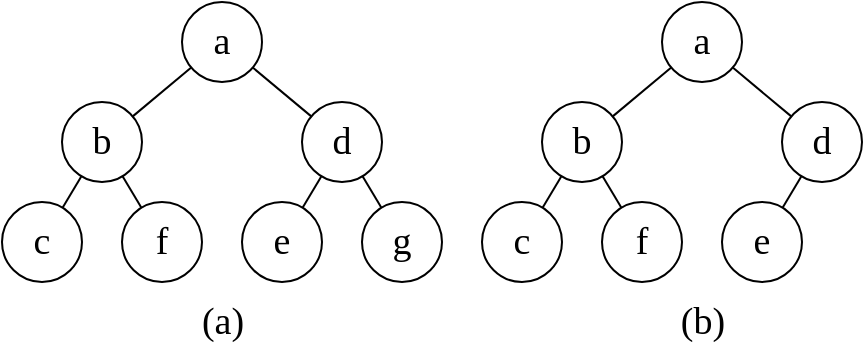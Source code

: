 <mxfile>
    <diagram id="vfKbDm2JCOHNPTJ-8Zt4" name="第 1 页">
        <mxGraphModel dx="755" dy="721" grid="1" gridSize="10" guides="1" tooltips="1" connect="1" arrows="1" fold="1" page="1" pageScale="1" pageWidth="827" pageHeight="1169" math="0" shadow="0">
            <root>
                <mxCell id="0"/>
                <mxCell id="19" value="a" parent="0"/>
                <mxCell id="21" style="edgeStyle=none;html=1;fontFamily=Times New Roman;fontSize=19;endArrow=none;endFill=0;" edge="1" parent="19" source="23" target="26">
                    <mxGeometry relative="1" as="geometry"/>
                </mxCell>
                <mxCell id="22" style="edgeStyle=none;html=1;fontFamily=Times New Roman;fontSize=19;endArrow=none;endFill=0;" edge="1" parent="19" source="23" target="29">
                    <mxGeometry relative="1" as="geometry"/>
                </mxCell>
                <mxCell id="23" value="a" style="ellipse;whiteSpace=wrap;html=1;fontFamily=Times New Roman;fontSize=19;" vertex="1" parent="19">
                    <mxGeometry x="300" y="140" width="40" height="40" as="geometry"/>
                </mxCell>
                <mxCell id="24" style="edgeStyle=none;html=1;fontFamily=Times New Roman;fontSize=19;endArrow=none;endFill=0;" edge="1" parent="19" source="26" target="30">
                    <mxGeometry relative="1" as="geometry"/>
                </mxCell>
                <mxCell id="25" style="edgeStyle=none;html=1;fontFamily=Times New Roman;fontSize=19;endArrow=none;endFill=0;" edge="1" parent="19" source="26" target="31">
                    <mxGeometry relative="1" as="geometry"/>
                </mxCell>
                <mxCell id="26" value="b" style="ellipse;whiteSpace=wrap;html=1;fontFamily=Times New Roman;fontSize=19;" vertex="1" parent="19">
                    <mxGeometry x="240" y="190" width="40" height="40" as="geometry"/>
                </mxCell>
                <mxCell id="27" style="edgeStyle=none;html=1;fontFamily=Times New Roman;fontSize=19;endArrow=none;endFill=0;" edge="1" parent="19" source="29" target="32">
                    <mxGeometry relative="1" as="geometry"/>
                </mxCell>
                <mxCell id="28" style="edgeStyle=none;html=1;fontFamily=Times New Roman;fontSize=19;endArrow=none;endFill=0;" edge="1" parent="19" source="29" target="33">
                    <mxGeometry relative="1" as="geometry"/>
                </mxCell>
                <mxCell id="29" value="d" style="ellipse;whiteSpace=wrap;html=1;fontFamily=Times New Roman;fontSize=19;" vertex="1" parent="19">
                    <mxGeometry x="360" y="190" width="40" height="40" as="geometry"/>
                </mxCell>
                <mxCell id="30" value="c" style="ellipse;whiteSpace=wrap;html=1;fontFamily=Times New Roman;fontSize=19;" vertex="1" parent="19">
                    <mxGeometry x="210" y="240" width="40" height="40" as="geometry"/>
                </mxCell>
                <mxCell id="31" value="f" style="ellipse;whiteSpace=wrap;html=1;fontFamily=Times New Roman;fontSize=19;" vertex="1" parent="19">
                    <mxGeometry x="270" y="240" width="40" height="40" as="geometry"/>
                </mxCell>
                <mxCell id="32" value="e" style="ellipse;whiteSpace=wrap;html=1;fontFamily=Times New Roman;fontSize=19;" vertex="1" parent="19">
                    <mxGeometry x="330" y="240" width="40" height="40" as="geometry"/>
                </mxCell>
                <mxCell id="33" value="g" style="ellipse;whiteSpace=wrap;html=1;fontFamily=Times New Roman;fontSize=19;" vertex="1" parent="19">
                    <mxGeometry x="390" y="240" width="40" height="40" as="geometry"/>
                </mxCell>
                <mxCell id="46" value="(a)" style="text;html=1;align=center;verticalAlign=middle;resizable=0;points=[];autosize=1;strokeColor=none;fillColor=none;fontSize=19;fontFamily=Times New Roman;" vertex="1" parent="19">
                    <mxGeometry x="300" y="280" width="40" height="40" as="geometry"/>
                </mxCell>
                <mxCell id="20" value="b" parent="0"/>
                <mxCell id="34" style="edgeStyle=none;html=1;fontFamily=Times New Roman;fontSize=19;endArrow=none;endFill=0;" edge="1" parent="20" source="36" target="39">
                    <mxGeometry relative="1" as="geometry"/>
                </mxCell>
                <mxCell id="35" style="edgeStyle=none;html=1;fontFamily=Times New Roman;fontSize=19;endArrow=none;endFill=0;" edge="1" parent="20" source="36" target="41">
                    <mxGeometry relative="1" as="geometry"/>
                </mxCell>
                <mxCell id="36" value="a" style="ellipse;whiteSpace=wrap;html=1;fontFamily=Times New Roman;fontSize=19;" vertex="1" parent="20">
                    <mxGeometry x="540" y="140" width="40" height="40" as="geometry"/>
                </mxCell>
                <mxCell id="37" style="edgeStyle=none;html=1;fontFamily=Times New Roman;fontSize=19;endArrow=none;endFill=0;" edge="1" parent="20" source="39" target="42">
                    <mxGeometry relative="1" as="geometry"/>
                </mxCell>
                <mxCell id="38" style="edgeStyle=none;html=1;fontFamily=Times New Roman;fontSize=19;endArrow=none;endFill=0;" edge="1" parent="20" source="39" target="43">
                    <mxGeometry relative="1" as="geometry"/>
                </mxCell>
                <mxCell id="39" value="b" style="ellipse;whiteSpace=wrap;html=1;fontFamily=Times New Roman;fontSize=19;" vertex="1" parent="20">
                    <mxGeometry x="480" y="190" width="40" height="40" as="geometry"/>
                </mxCell>
                <mxCell id="40" style="edgeStyle=none;html=1;fontFamily=Times New Roman;fontSize=19;endArrow=none;endFill=0;" edge="1" parent="20" source="41" target="44">
                    <mxGeometry relative="1" as="geometry"/>
                </mxCell>
                <mxCell id="41" value="d" style="ellipse;whiteSpace=wrap;html=1;fontFamily=Times New Roman;fontSize=19;" vertex="1" parent="20">
                    <mxGeometry x="600" y="190" width="40" height="40" as="geometry"/>
                </mxCell>
                <mxCell id="42" value="c" style="ellipse;whiteSpace=wrap;html=1;fontFamily=Times New Roman;fontSize=19;" vertex="1" parent="20">
                    <mxGeometry x="450" y="240" width="40" height="40" as="geometry"/>
                </mxCell>
                <mxCell id="43" value="f" style="ellipse;whiteSpace=wrap;html=1;fontFamily=Times New Roman;fontSize=19;" vertex="1" parent="20">
                    <mxGeometry x="510" y="240" width="40" height="40" as="geometry"/>
                </mxCell>
                <mxCell id="44" value="e" style="ellipse;whiteSpace=wrap;html=1;fontFamily=Times New Roman;fontSize=19;" vertex="1" parent="20">
                    <mxGeometry x="570" y="240" width="40" height="40" as="geometry"/>
                </mxCell>
                <mxCell id="47" value="(b)" style="text;html=1;align=center;verticalAlign=middle;resizable=0;points=[];autosize=1;strokeColor=none;fillColor=none;fontSize=19;fontFamily=Times New Roman;" vertex="1" parent="20">
                    <mxGeometry x="535" y="280" width="50" height="40" as="geometry"/>
                </mxCell>
            </root>
        </mxGraphModel>
    </diagram>
</mxfile>